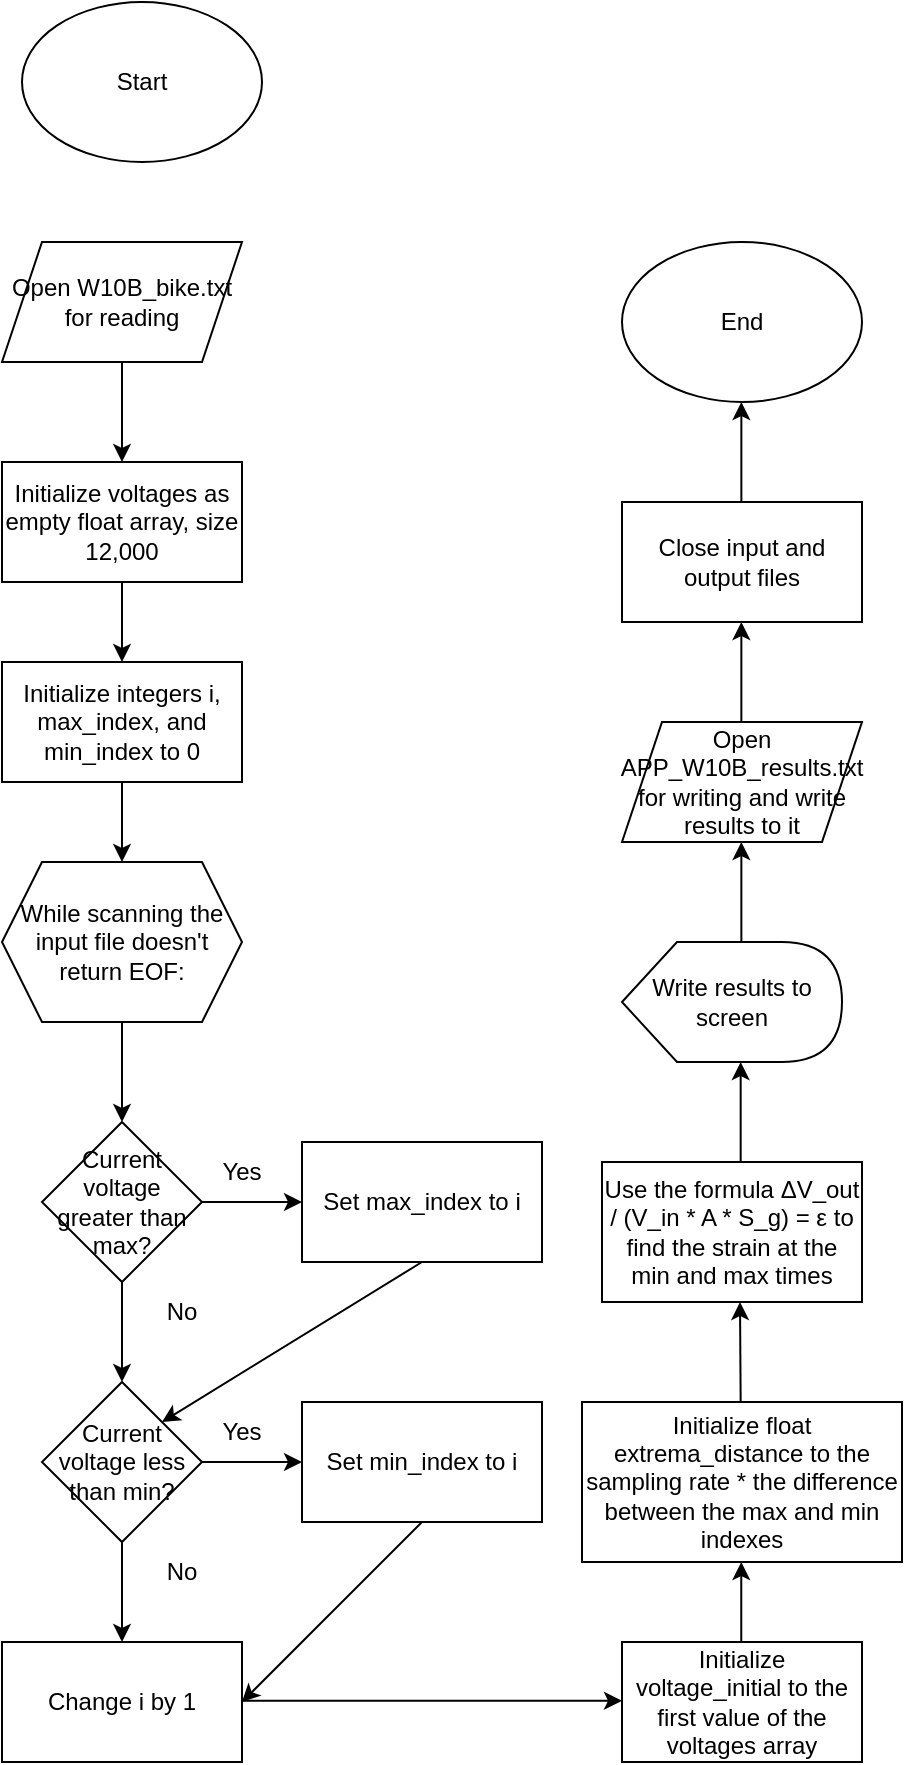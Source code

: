 <mxfile version="24.8.0">
  <diagram name="Page-1" id="2hSpamvpWi_0svB0Zh0t">
    <mxGraphModel dx="1265" dy="1151" grid="1" gridSize="10" guides="1" tooltips="1" connect="1" arrows="1" fold="1" page="1" pageScale="1" pageWidth="850" pageHeight="1100" math="0" shadow="0">
      <root>
        <mxCell id="0" />
        <mxCell id="1" parent="0" />
        <mxCell id="ziFhbPX3V7UISP_kiZOL-1" value="Start" style="ellipse;whiteSpace=wrap;html=1;" vertex="1" parent="1">
          <mxGeometry x="40" y="40" width="120" height="80" as="geometry" />
        </mxCell>
        <mxCell id="ziFhbPX3V7UISP_kiZOL-2" value="Open W10B_bike.txt for reading" style="shape=parallelogram;perimeter=parallelogramPerimeter;whiteSpace=wrap;html=1;fixedSize=1;" vertex="1" parent="1">
          <mxGeometry x="30" y="160" width="120" height="60" as="geometry" />
        </mxCell>
        <mxCell id="ziFhbPX3V7UISP_kiZOL-3" value="Initialize voltages as empty float array, size 12,000" style="rounded=0;whiteSpace=wrap;html=1;" vertex="1" parent="1">
          <mxGeometry x="30" y="270" width="120" height="60" as="geometry" />
        </mxCell>
        <mxCell id="ziFhbPX3V7UISP_kiZOL-4" value="Initialize integers i, max_index, and min_index to 0" style="rounded=0;whiteSpace=wrap;html=1;" vertex="1" parent="1">
          <mxGeometry x="30" y="370" width="120" height="60" as="geometry" />
        </mxCell>
        <mxCell id="ziFhbPX3V7UISP_kiZOL-6" value="While scanning the input file doesn&#39;t return EOF:" style="shape=hexagon;perimeter=hexagonPerimeter2;whiteSpace=wrap;html=1;fixedSize=1;" vertex="1" parent="1">
          <mxGeometry x="30" y="470" width="120" height="80" as="geometry" />
        </mxCell>
        <mxCell id="ziFhbPX3V7UISP_kiZOL-8" value="Current voltage greater than max?" style="rhombus;whiteSpace=wrap;html=1;" vertex="1" parent="1">
          <mxGeometry x="50" y="600" width="80" height="80" as="geometry" />
        </mxCell>
        <mxCell id="ziFhbPX3V7UISP_kiZOL-9" value="" style="endArrow=classic;html=1;rounded=0;" edge="1" parent="1">
          <mxGeometry width="50" height="50" relative="1" as="geometry">
            <mxPoint x="130" y="640" as="sourcePoint" />
            <mxPoint x="180" y="640" as="targetPoint" />
          </mxGeometry>
        </mxCell>
        <mxCell id="ziFhbPX3V7UISP_kiZOL-10" value="" style="endArrow=classic;html=1;rounded=0;" edge="1" parent="1">
          <mxGeometry width="50" height="50" relative="1" as="geometry">
            <mxPoint x="90" y="680" as="sourcePoint" />
            <mxPoint x="90" y="730" as="targetPoint" />
          </mxGeometry>
        </mxCell>
        <mxCell id="ziFhbPX3V7UISP_kiZOL-11" value="Yes" style="text;html=1;align=center;verticalAlign=middle;whiteSpace=wrap;rounded=0;" vertex="1" parent="1">
          <mxGeometry x="120" y="610" width="60" height="30" as="geometry" />
        </mxCell>
        <mxCell id="ziFhbPX3V7UISP_kiZOL-12" value="No" style="text;html=1;align=center;verticalAlign=middle;whiteSpace=wrap;rounded=0;" vertex="1" parent="1">
          <mxGeometry x="90" y="680" width="60" height="30" as="geometry" />
        </mxCell>
        <mxCell id="ziFhbPX3V7UISP_kiZOL-13" value="Current voltage less than min?" style="rhombus;whiteSpace=wrap;html=1;" vertex="1" parent="1">
          <mxGeometry x="50" y="730" width="80" height="80" as="geometry" />
        </mxCell>
        <mxCell id="ziFhbPX3V7UISP_kiZOL-14" value="" style="endArrow=classic;html=1;rounded=0;" edge="1" parent="1">
          <mxGeometry width="50" height="50" relative="1" as="geometry">
            <mxPoint x="130" y="770" as="sourcePoint" />
            <mxPoint x="180" y="770" as="targetPoint" />
          </mxGeometry>
        </mxCell>
        <mxCell id="ziFhbPX3V7UISP_kiZOL-15" value="" style="endArrow=classic;html=1;rounded=0;" edge="1" parent="1">
          <mxGeometry width="50" height="50" relative="1" as="geometry">
            <mxPoint x="90" y="810" as="sourcePoint" />
            <mxPoint x="90" y="860" as="targetPoint" />
          </mxGeometry>
        </mxCell>
        <mxCell id="ziFhbPX3V7UISP_kiZOL-16" value="Yes" style="text;html=1;align=center;verticalAlign=middle;whiteSpace=wrap;rounded=0;" vertex="1" parent="1">
          <mxGeometry x="120" y="740" width="60" height="30" as="geometry" />
        </mxCell>
        <mxCell id="ziFhbPX3V7UISP_kiZOL-17" value="No" style="text;html=1;align=center;verticalAlign=middle;whiteSpace=wrap;rounded=0;" vertex="1" parent="1">
          <mxGeometry x="90" y="810" width="60" height="30" as="geometry" />
        </mxCell>
        <mxCell id="ziFhbPX3V7UISP_kiZOL-18" value="" style="endArrow=classic;html=1;rounded=0;" edge="1" parent="1" target="ziFhbPX3V7UISP_kiZOL-8">
          <mxGeometry width="50" height="50" relative="1" as="geometry">
            <mxPoint x="90" y="550" as="sourcePoint" />
            <mxPoint x="140" y="500" as="targetPoint" />
          </mxGeometry>
        </mxCell>
        <mxCell id="ziFhbPX3V7UISP_kiZOL-19" value="" style="endArrow=classic;html=1;rounded=0;entryX=0.5;entryY=0;entryDx=0;entryDy=0;" edge="1" parent="1" target="ziFhbPX3V7UISP_kiZOL-6">
          <mxGeometry width="50" height="50" relative="1" as="geometry">
            <mxPoint x="90" y="430" as="sourcePoint" />
            <mxPoint x="140" y="380" as="targetPoint" />
          </mxGeometry>
        </mxCell>
        <mxCell id="ziFhbPX3V7UISP_kiZOL-20" value="" style="endArrow=classic;html=1;rounded=0;entryX=0.5;entryY=0;entryDx=0;entryDy=0;" edge="1" parent="1" target="ziFhbPX3V7UISP_kiZOL-4">
          <mxGeometry width="50" height="50" relative="1" as="geometry">
            <mxPoint x="90" y="330" as="sourcePoint" />
            <mxPoint x="140" y="280" as="targetPoint" />
          </mxGeometry>
        </mxCell>
        <mxCell id="ziFhbPX3V7UISP_kiZOL-21" value="" style="endArrow=classic;html=1;rounded=0;entryX=0.5;entryY=0;entryDx=0;entryDy=0;exitX=0.5;exitY=1;exitDx=0;exitDy=0;" edge="1" parent="1" source="ziFhbPX3V7UISP_kiZOL-2" target="ziFhbPX3V7UISP_kiZOL-3">
          <mxGeometry width="50" height="50" relative="1" as="geometry">
            <mxPoint x="80" y="220" as="sourcePoint" />
            <mxPoint x="130" y="170" as="targetPoint" />
          </mxGeometry>
        </mxCell>
        <mxCell id="ziFhbPX3V7UISP_kiZOL-22" value="Set max_index to i" style="rounded=0;whiteSpace=wrap;html=1;" vertex="1" parent="1">
          <mxGeometry x="180" y="610" width="120" height="60" as="geometry" />
        </mxCell>
        <mxCell id="ziFhbPX3V7UISP_kiZOL-23" value="Set min_index to i" style="rounded=0;whiteSpace=wrap;html=1;" vertex="1" parent="1">
          <mxGeometry x="180" y="740" width="120" height="60" as="geometry" />
        </mxCell>
        <mxCell id="ziFhbPX3V7UISP_kiZOL-24" value="Change i by 1" style="rounded=0;whiteSpace=wrap;html=1;" vertex="1" parent="1">
          <mxGeometry x="30" y="860" width="120" height="60" as="geometry" />
        </mxCell>
        <mxCell id="ziFhbPX3V7UISP_kiZOL-25" value="" style="endArrow=classic;html=1;rounded=0;entryX=1;entryY=0;entryDx=0;entryDy=0;" edge="1" parent="1" target="ziFhbPX3V7UISP_kiZOL-13">
          <mxGeometry width="50" height="50" relative="1" as="geometry">
            <mxPoint x="240" y="670" as="sourcePoint" />
            <mxPoint x="290" y="620" as="targetPoint" />
          </mxGeometry>
        </mxCell>
        <mxCell id="ziFhbPX3V7UISP_kiZOL-26" value="" style="endArrow=classic;html=1;rounded=0;entryX=1;entryY=0.5;entryDx=0;entryDy=0;" edge="1" parent="1" target="ziFhbPX3V7UISP_kiZOL-24">
          <mxGeometry width="50" height="50" relative="1" as="geometry">
            <mxPoint x="240" y="800" as="sourcePoint" />
            <mxPoint x="290" y="750" as="targetPoint" />
          </mxGeometry>
        </mxCell>
        <mxCell id="ziFhbPX3V7UISP_kiZOL-29" value="" style="endArrow=classic;html=1;rounded=0;" edge="1" parent="1">
          <mxGeometry width="50" height="50" relative="1" as="geometry">
            <mxPoint x="150" y="889.41" as="sourcePoint" />
            <mxPoint x="340" y="889.41" as="targetPoint" />
          </mxGeometry>
        </mxCell>
        <mxCell id="ziFhbPX3V7UISP_kiZOL-41" value="Initialize voltage_initial to the first value of the voltages array" style="rounded=0;whiteSpace=wrap;html=1;" vertex="1" parent="1">
          <mxGeometry x="340" y="860" width="120" height="60" as="geometry" />
        </mxCell>
        <mxCell id="ziFhbPX3V7UISP_kiZOL-42" value="Initialize float extrema_distance to the sampling rate * the difference between the max and min indexes" style="rounded=0;whiteSpace=wrap;html=1;" vertex="1" parent="1">
          <mxGeometry x="320" y="740" width="160" height="80" as="geometry" />
        </mxCell>
        <mxCell id="ziFhbPX3V7UISP_kiZOL-43" value="" style="endArrow=classic;html=1;rounded=0;" edge="1" parent="1">
          <mxGeometry width="50" height="50" relative="1" as="geometry">
            <mxPoint x="399.63" y="860" as="sourcePoint" />
            <mxPoint x="399.63" y="820" as="targetPoint" />
          </mxGeometry>
        </mxCell>
        <mxCell id="ziFhbPX3V7UISP_kiZOL-44" value="" style="endArrow=classic;html=1;rounded=0;" edge="1" parent="1">
          <mxGeometry width="50" height="50" relative="1" as="geometry">
            <mxPoint x="399.33" y="740" as="sourcePoint" />
            <mxPoint x="399" y="690" as="targetPoint" />
          </mxGeometry>
        </mxCell>
        <mxCell id="ziFhbPX3V7UISP_kiZOL-45" value="Use the formula ΔV_out / (V_in * A * S_g) = ε to find the strain at the min and max times" style="rounded=0;whiteSpace=wrap;html=1;" vertex="1" parent="1">
          <mxGeometry x="330" y="620" width="130" height="70" as="geometry" />
        </mxCell>
        <mxCell id="ziFhbPX3V7UISP_kiZOL-46" value="" style="endArrow=classic;html=1;rounded=0;" edge="1" parent="1">
          <mxGeometry width="50" height="50" relative="1" as="geometry">
            <mxPoint x="399.33" y="620" as="sourcePoint" />
            <mxPoint x="399.33" y="570" as="targetPoint" />
          </mxGeometry>
        </mxCell>
        <mxCell id="ziFhbPX3V7UISP_kiZOL-47" value="Write results to screen" style="shape=display;whiteSpace=wrap;html=1;" vertex="1" parent="1">
          <mxGeometry x="340" y="510" width="110" height="60" as="geometry" />
        </mxCell>
        <mxCell id="ziFhbPX3V7UISP_kiZOL-48" value="Open APP_W10B_results.txt for writing and write results to it" style="shape=parallelogram;perimeter=parallelogramPerimeter;whiteSpace=wrap;html=1;fixedSize=1;" vertex="1" parent="1">
          <mxGeometry x="340" y="400" width="120" height="60" as="geometry" />
        </mxCell>
        <mxCell id="ziFhbPX3V7UISP_kiZOL-49" value="" style="endArrow=classic;html=1;rounded=0;" edge="1" parent="1">
          <mxGeometry width="50" height="50" relative="1" as="geometry">
            <mxPoint x="399.68" y="510" as="sourcePoint" />
            <mxPoint x="399.68" y="460" as="targetPoint" />
          </mxGeometry>
        </mxCell>
        <mxCell id="ziFhbPX3V7UISP_kiZOL-50" value="Close input and output files" style="rounded=0;whiteSpace=wrap;html=1;" vertex="1" parent="1">
          <mxGeometry x="340" y="290" width="120" height="60" as="geometry" />
        </mxCell>
        <mxCell id="ziFhbPX3V7UISP_kiZOL-51" value="" style="endArrow=classic;html=1;rounded=0;" edge="1" parent="1">
          <mxGeometry width="50" height="50" relative="1" as="geometry">
            <mxPoint x="399.68" y="400" as="sourcePoint" />
            <mxPoint x="399.68" y="350" as="targetPoint" />
          </mxGeometry>
        </mxCell>
        <mxCell id="ziFhbPX3V7UISP_kiZOL-52" value="End" style="ellipse;whiteSpace=wrap;html=1;" vertex="1" parent="1">
          <mxGeometry x="340" y="160" width="120" height="80" as="geometry" />
        </mxCell>
        <mxCell id="ziFhbPX3V7UISP_kiZOL-53" value="" style="endArrow=classic;html=1;rounded=0;" edge="1" parent="1">
          <mxGeometry width="50" height="50" relative="1" as="geometry">
            <mxPoint x="399.68" y="290" as="sourcePoint" />
            <mxPoint x="399.68" y="240" as="targetPoint" />
          </mxGeometry>
        </mxCell>
      </root>
    </mxGraphModel>
  </diagram>
</mxfile>
